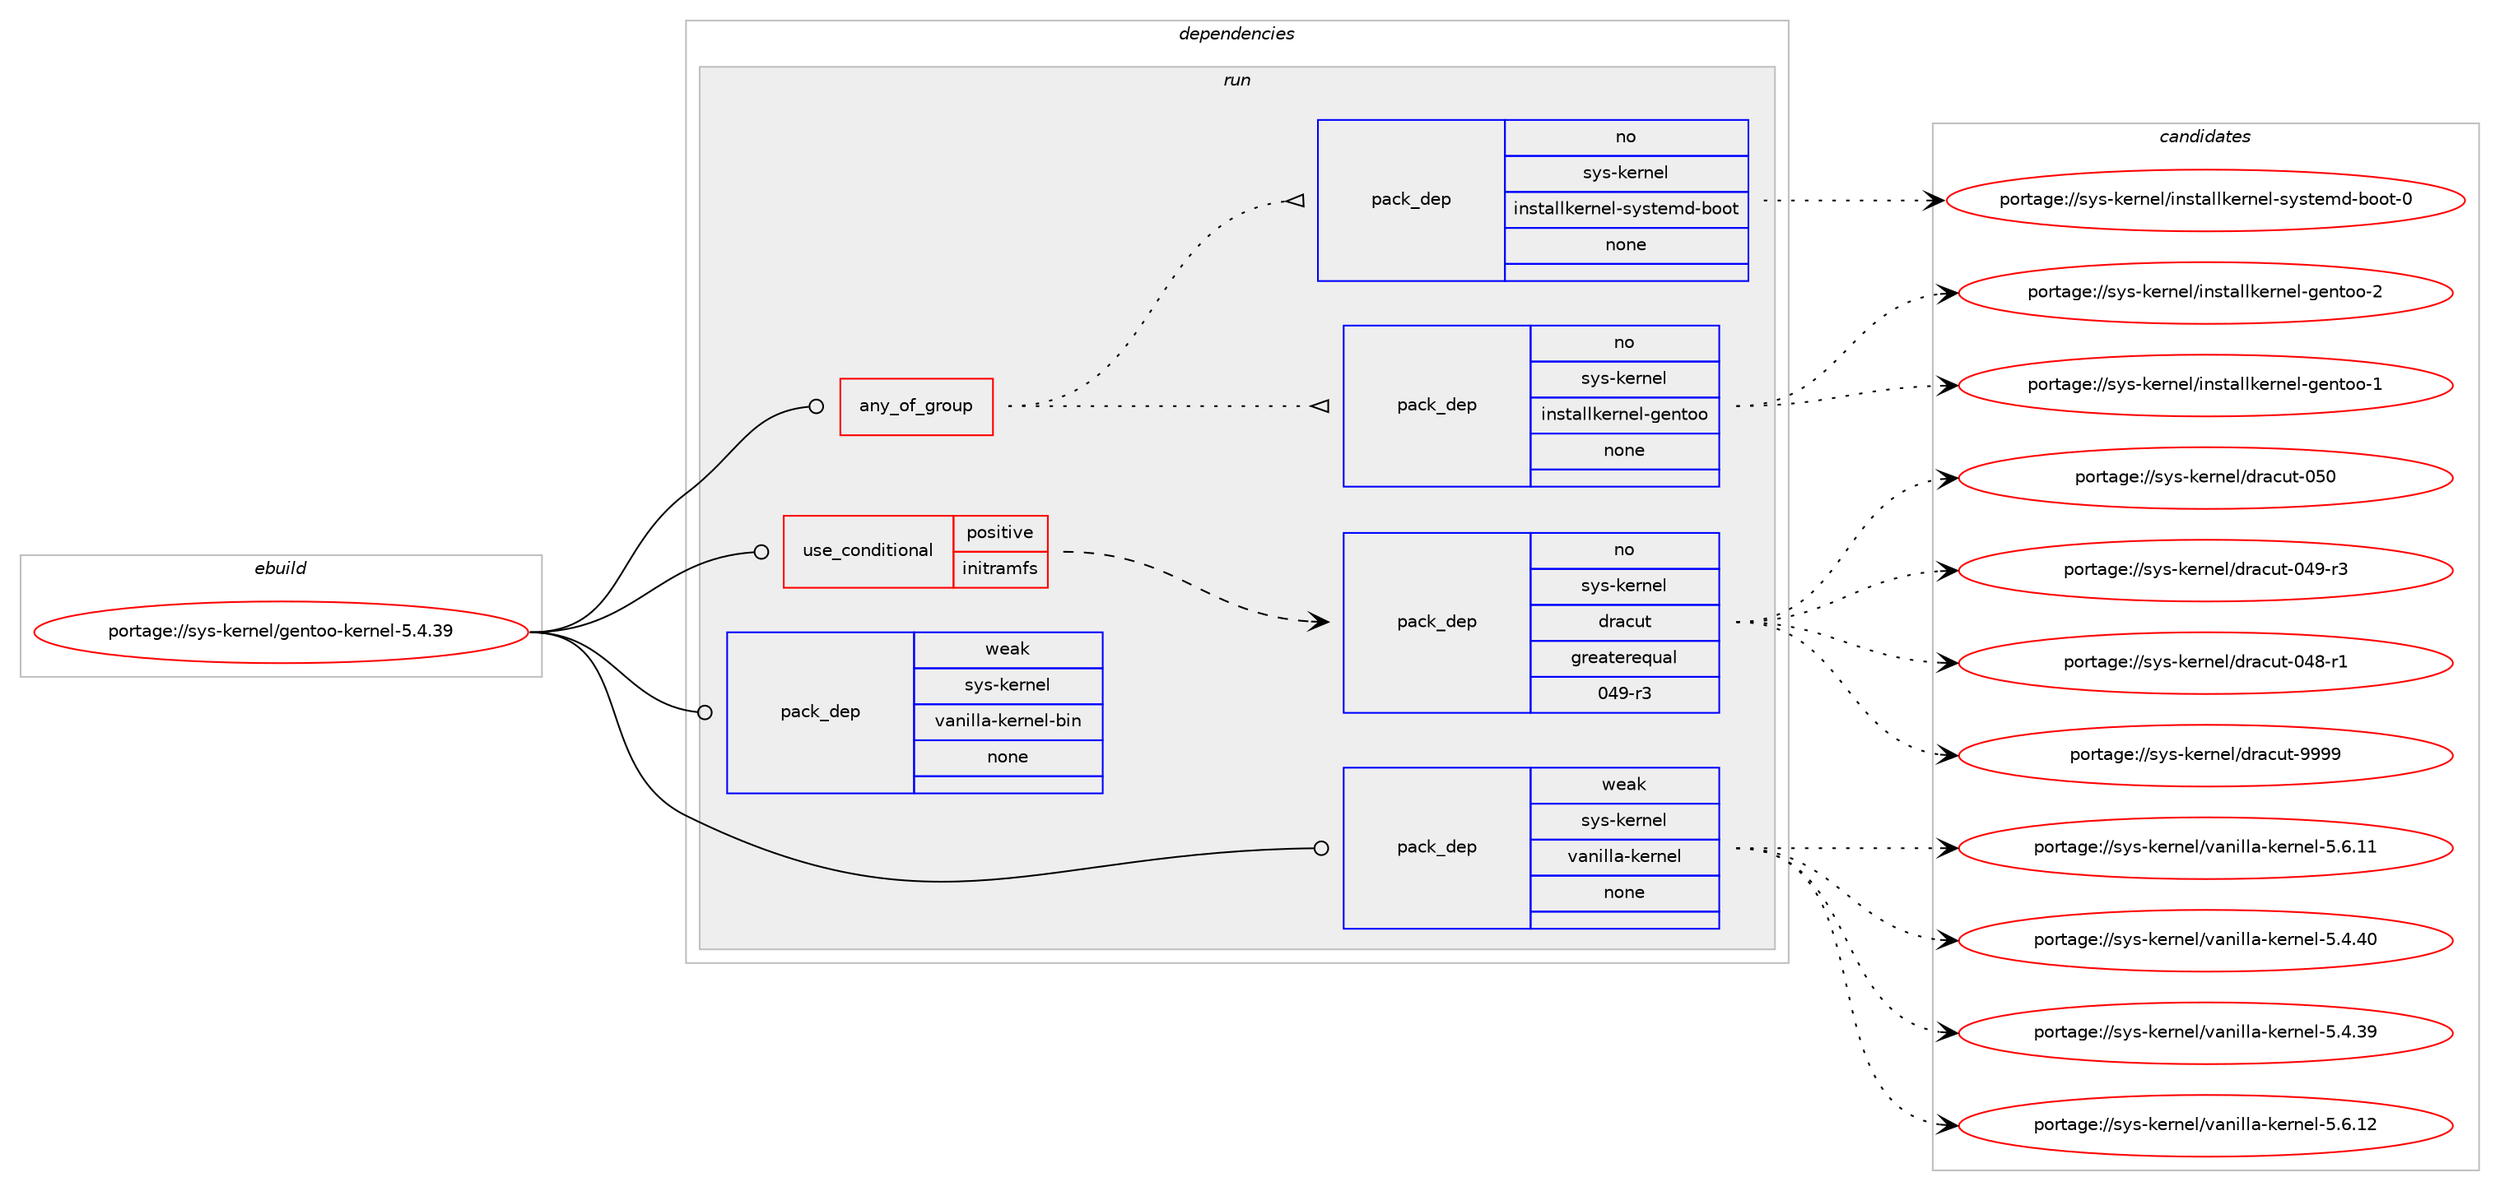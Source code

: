 digraph prolog {

# *************
# Graph options
# *************

newrank=true;
concentrate=true;
compound=true;
graph [rankdir=LR,fontname=Helvetica,fontsize=10,ranksep=1.5];#, ranksep=2.5, nodesep=0.2];
edge  [arrowhead=vee];
node  [fontname=Helvetica,fontsize=10];

# **********
# The ebuild
# **********

subgraph cluster_leftcol {
color=gray;
rank=same;
label=<<i>ebuild</i>>;
id [label="portage://sys-kernel/gentoo-kernel-5.4.39", color=red, width=4, href="../sys-kernel/gentoo-kernel-5.4.39.svg"];
}

# ****************
# The dependencies
# ****************

subgraph cluster_midcol {
color=gray;
label=<<i>dependencies</i>>;
subgraph cluster_compile {
fillcolor="#eeeeee";
style=filled;
label=<<i>compile</i>>;
}
subgraph cluster_compileandrun {
fillcolor="#eeeeee";
style=filled;
label=<<i>compile and run</i>>;
}
subgraph cluster_run {
fillcolor="#eeeeee";
style=filled;
label=<<i>run</i>>;
subgraph any85 {
dependency3598 [label=<<TABLE BORDER="0" CELLBORDER="1" CELLSPACING="0" CELLPADDING="4"><TR><TD CELLPADDING="10">any_of_group</TD></TR></TABLE>>, shape=none, color=red];subgraph pack2998 {
dependency3599 [label=<<TABLE BORDER="0" CELLBORDER="1" CELLSPACING="0" CELLPADDING="4" WIDTH="220"><TR><TD ROWSPAN="6" CELLPADDING="30">pack_dep</TD></TR><TR><TD WIDTH="110">no</TD></TR><TR><TD>sys-kernel</TD></TR><TR><TD>installkernel-gentoo</TD></TR><TR><TD>none</TD></TR><TR><TD></TD></TR></TABLE>>, shape=none, color=blue];
}
dependency3598:e -> dependency3599:w [weight=20,style="dotted",arrowhead="oinv"];
subgraph pack2999 {
dependency3600 [label=<<TABLE BORDER="0" CELLBORDER="1" CELLSPACING="0" CELLPADDING="4" WIDTH="220"><TR><TD ROWSPAN="6" CELLPADDING="30">pack_dep</TD></TR><TR><TD WIDTH="110">no</TD></TR><TR><TD>sys-kernel</TD></TR><TR><TD>installkernel-systemd-boot</TD></TR><TR><TD>none</TD></TR><TR><TD></TD></TR></TABLE>>, shape=none, color=blue];
}
dependency3598:e -> dependency3600:w [weight=20,style="dotted",arrowhead="oinv"];
}
id:e -> dependency3598:w [weight=20,style="solid",arrowhead="odot"];
subgraph cond513 {
dependency3601 [label=<<TABLE BORDER="0" CELLBORDER="1" CELLSPACING="0" CELLPADDING="4"><TR><TD ROWSPAN="3" CELLPADDING="10">use_conditional</TD></TR><TR><TD>positive</TD></TR><TR><TD>initramfs</TD></TR></TABLE>>, shape=none, color=red];
subgraph pack3000 {
dependency3602 [label=<<TABLE BORDER="0" CELLBORDER="1" CELLSPACING="0" CELLPADDING="4" WIDTH="220"><TR><TD ROWSPAN="6" CELLPADDING="30">pack_dep</TD></TR><TR><TD WIDTH="110">no</TD></TR><TR><TD>sys-kernel</TD></TR><TR><TD>dracut</TD></TR><TR><TD>greaterequal</TD></TR><TR><TD>049-r3</TD></TR></TABLE>>, shape=none, color=blue];
}
dependency3601:e -> dependency3602:w [weight=20,style="dashed",arrowhead="vee"];
}
id:e -> dependency3601:w [weight=20,style="solid",arrowhead="odot"];
subgraph pack3001 {
dependency3603 [label=<<TABLE BORDER="0" CELLBORDER="1" CELLSPACING="0" CELLPADDING="4" WIDTH="220"><TR><TD ROWSPAN="6" CELLPADDING="30">pack_dep</TD></TR><TR><TD WIDTH="110">weak</TD></TR><TR><TD>sys-kernel</TD></TR><TR><TD>vanilla-kernel</TD></TR><TR><TD>none</TD></TR><TR><TD></TD></TR></TABLE>>, shape=none, color=blue];
}
id:e -> dependency3603:w [weight=20,style="solid",arrowhead="odot"];
subgraph pack3002 {
dependency3604 [label=<<TABLE BORDER="0" CELLBORDER="1" CELLSPACING="0" CELLPADDING="4" WIDTH="220"><TR><TD ROWSPAN="6" CELLPADDING="30">pack_dep</TD></TR><TR><TD WIDTH="110">weak</TD></TR><TR><TD>sys-kernel</TD></TR><TR><TD>vanilla-kernel-bin</TD></TR><TR><TD>none</TD></TR><TR><TD></TD></TR></TABLE>>, shape=none, color=blue];
}
id:e -> dependency3604:w [weight=20,style="solid",arrowhead="odot"];
}
}

# **************
# The candidates
# **************

subgraph cluster_choices {
rank=same;
color=gray;
label=<<i>candidates</i>>;

subgraph choice2998 {
color=black;
nodesep=1;
choice115121115451071011141101011084710511011511697108108107101114110101108451031011101161111114550 [label="portage://sys-kernel/installkernel-gentoo-2", color=red, width=4,href="../sys-kernel/installkernel-gentoo-2.svg"];
choice115121115451071011141101011084710511011511697108108107101114110101108451031011101161111114549 [label="portage://sys-kernel/installkernel-gentoo-1", color=red, width=4,href="../sys-kernel/installkernel-gentoo-1.svg"];
dependency3599:e -> choice115121115451071011141101011084710511011511697108108107101114110101108451031011101161111114550:w [style=dotted,weight="100"];
dependency3599:e -> choice115121115451071011141101011084710511011511697108108107101114110101108451031011101161111114549:w [style=dotted,weight="100"];
}
subgraph choice2999 {
color=black;
nodesep=1;
choice1151211154510710111411010110847105110115116971081081071011141101011084511512111511610110910045981111111164548 [label="portage://sys-kernel/installkernel-systemd-boot-0", color=red, width=4,href="../sys-kernel/installkernel-systemd-boot-0.svg"];
dependency3600:e -> choice1151211154510710111411010110847105110115116971081081071011141101011084511512111511610110910045981111111164548:w [style=dotted,weight="100"];
}
subgraph choice3000 {
color=black;
nodesep=1;
choice115121115451071011141101011084710011497991171164557575757 [label="portage://sys-kernel/dracut-9999", color=red, width=4,href="../sys-kernel/dracut-9999.svg"];
choice1151211154510710111411010110847100114979911711645485348 [label="portage://sys-kernel/dracut-050", color=red, width=4,href="../sys-kernel/dracut-050.svg"];
choice11512111545107101114110101108471001149799117116454852574511451 [label="portage://sys-kernel/dracut-049-r3", color=red, width=4,href="../sys-kernel/dracut-049-r3.svg"];
choice11512111545107101114110101108471001149799117116454852564511449 [label="portage://sys-kernel/dracut-048-r1", color=red, width=4,href="../sys-kernel/dracut-048-r1.svg"];
dependency3602:e -> choice115121115451071011141101011084710011497991171164557575757:w [style=dotted,weight="100"];
dependency3602:e -> choice1151211154510710111411010110847100114979911711645485348:w [style=dotted,weight="100"];
dependency3602:e -> choice11512111545107101114110101108471001149799117116454852574511451:w [style=dotted,weight="100"];
dependency3602:e -> choice11512111545107101114110101108471001149799117116454852564511449:w [style=dotted,weight="100"];
}
subgraph choice3001 {
color=black;
nodesep=1;
choice115121115451071011141101011084711897110105108108974510710111411010110845534654464950 [label="portage://sys-kernel/vanilla-kernel-5.6.12", color=red, width=4,href="../sys-kernel/vanilla-kernel-5.6.12.svg"];
choice115121115451071011141101011084711897110105108108974510710111411010110845534654464949 [label="portage://sys-kernel/vanilla-kernel-5.6.11", color=red, width=4,href="../sys-kernel/vanilla-kernel-5.6.11.svg"];
choice115121115451071011141101011084711897110105108108974510710111411010110845534652465248 [label="portage://sys-kernel/vanilla-kernel-5.4.40", color=red, width=4,href="../sys-kernel/vanilla-kernel-5.4.40.svg"];
choice115121115451071011141101011084711897110105108108974510710111411010110845534652465157 [label="portage://sys-kernel/vanilla-kernel-5.4.39", color=red, width=4,href="../sys-kernel/vanilla-kernel-5.4.39.svg"];
dependency3603:e -> choice115121115451071011141101011084711897110105108108974510710111411010110845534654464950:w [style=dotted,weight="100"];
dependency3603:e -> choice115121115451071011141101011084711897110105108108974510710111411010110845534654464949:w [style=dotted,weight="100"];
dependency3603:e -> choice115121115451071011141101011084711897110105108108974510710111411010110845534652465248:w [style=dotted,weight="100"];
dependency3603:e -> choice115121115451071011141101011084711897110105108108974510710111411010110845534652465157:w [style=dotted,weight="100"];
}
subgraph choice3002 {
color=black;
nodesep=1;
}
}

}
